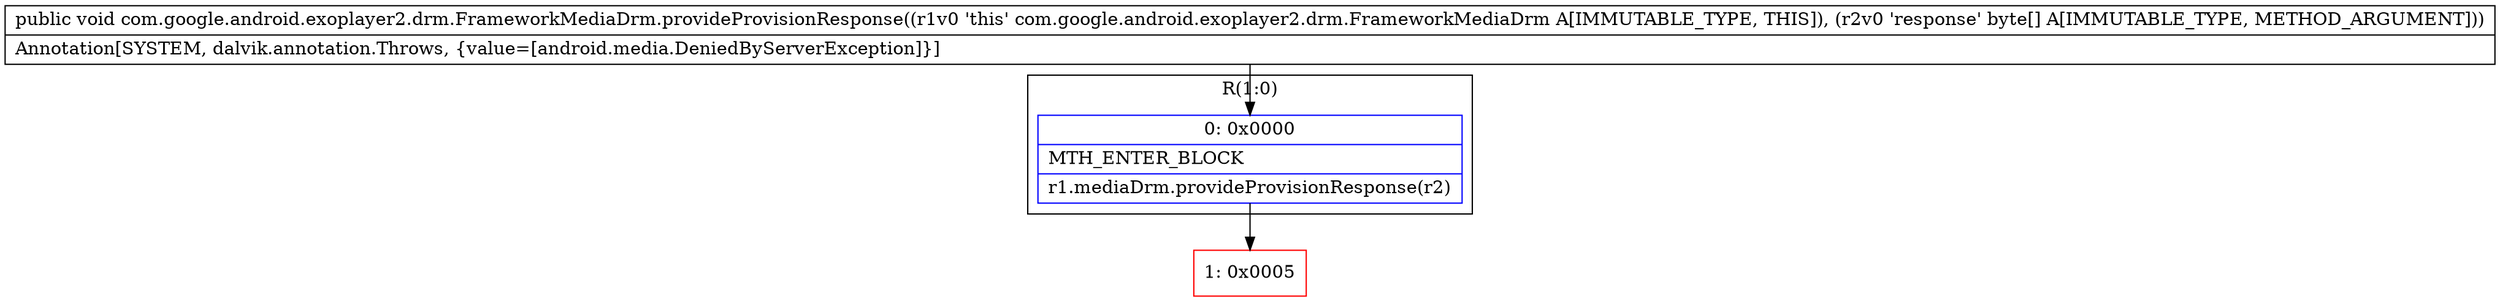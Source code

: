 digraph "CFG forcom.google.android.exoplayer2.drm.FrameworkMediaDrm.provideProvisionResponse([B)V" {
subgraph cluster_Region_131571078 {
label = "R(1:0)";
node [shape=record,color=blue];
Node_0 [shape=record,label="{0\:\ 0x0000|MTH_ENTER_BLOCK\l|r1.mediaDrm.provideProvisionResponse(r2)\l}"];
}
Node_1 [shape=record,color=red,label="{1\:\ 0x0005}"];
MethodNode[shape=record,label="{public void com.google.android.exoplayer2.drm.FrameworkMediaDrm.provideProvisionResponse((r1v0 'this' com.google.android.exoplayer2.drm.FrameworkMediaDrm A[IMMUTABLE_TYPE, THIS]), (r2v0 'response' byte[] A[IMMUTABLE_TYPE, METHOD_ARGUMENT]))  | Annotation[SYSTEM, dalvik.annotation.Throws, \{value=[android.media.DeniedByServerException]\}]\l}"];
MethodNode -> Node_0;
Node_0 -> Node_1;
}

